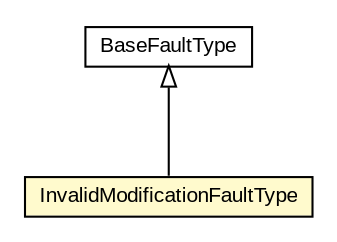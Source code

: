 #!/usr/local/bin/dot
#
# Class diagram 
# Generated by UMLGraph version R5_6-24-gf6e263 (http://www.umlgraph.org/)
#

digraph G {
	edge [fontname="arial",fontsize=10,labelfontname="arial",labelfontsize=10];
	node [fontname="arial",fontsize=10,shape=plaintext];
	nodesep=0.25;
	ranksep=0.5;
	// org.oasis_open.docs.wsrf.bf_2.BaseFaultType
	c709241 [label=<<table title="org.oasis_open.docs.wsrf.bf_2.BaseFaultType" border="0" cellborder="1" cellspacing="0" cellpadding="2" port="p" href="../bf_2/BaseFaultType.html">
		<tr><td><table border="0" cellspacing="0" cellpadding="1">
<tr><td align="center" balign="center"> BaseFaultType </td></tr>
		</table></td></tr>
		</table>>, URL="../bf_2/BaseFaultType.html", fontname="arial", fontcolor="black", fontsize=10.0];
	// org.oasis_open.docs.wsrf.rp_2.InvalidModificationFaultType
	c709878 [label=<<table title="org.oasis_open.docs.wsrf.rp_2.InvalidModificationFaultType" border="0" cellborder="1" cellspacing="0" cellpadding="2" port="p" bgcolor="lemonChiffon" href="./InvalidModificationFaultType.html">
		<tr><td><table border="0" cellspacing="0" cellpadding="1">
<tr><td align="center" balign="center"> InvalidModificationFaultType </td></tr>
		</table></td></tr>
		</table>>, URL="./InvalidModificationFaultType.html", fontname="arial", fontcolor="black", fontsize=10.0];
	//org.oasis_open.docs.wsrf.rp_2.InvalidModificationFaultType extends org.oasis_open.docs.wsrf.bf_2.BaseFaultType
	c709241:p -> c709878:p [dir=back,arrowtail=empty];
}

